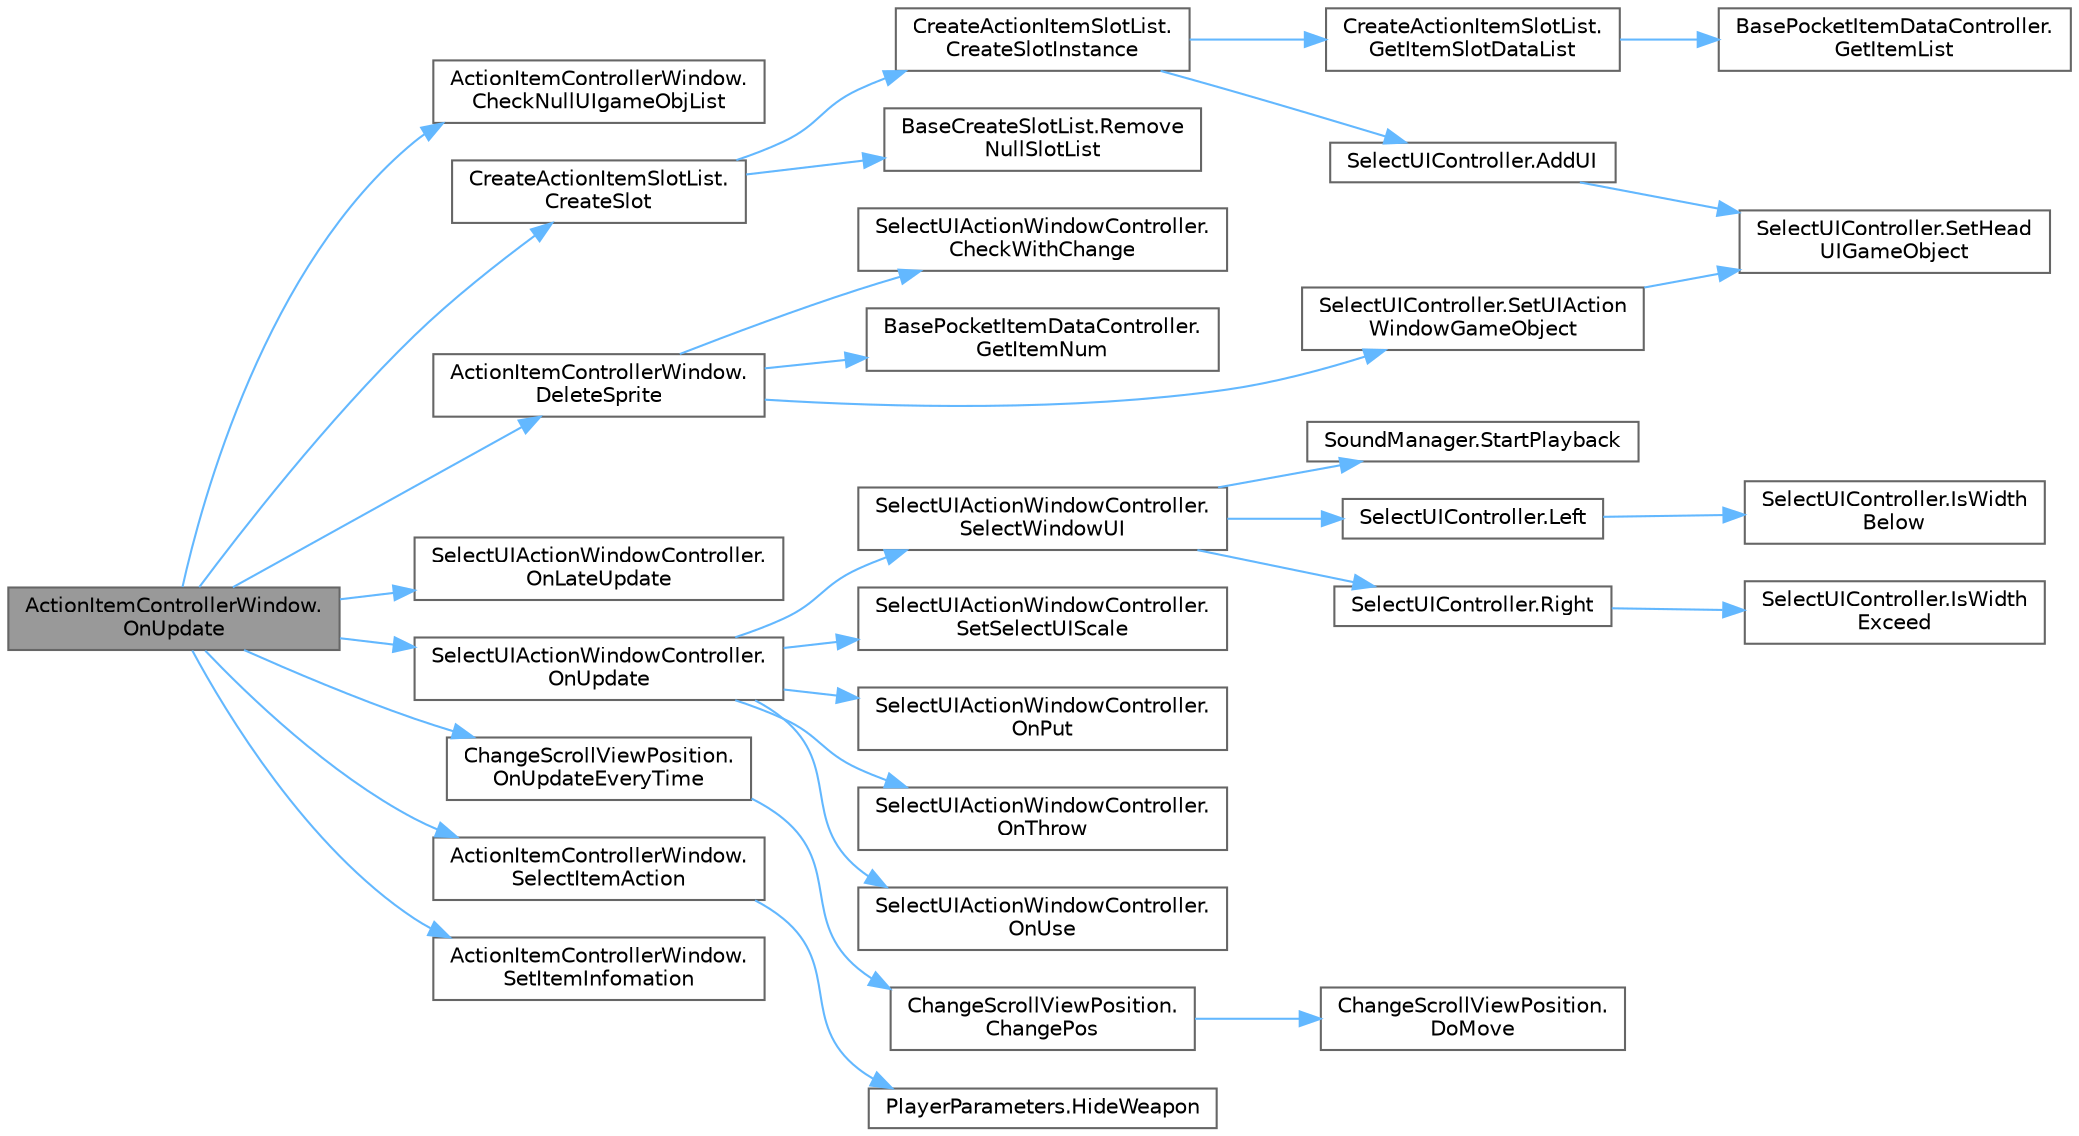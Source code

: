 digraph "ActionItemControllerWindow.OnUpdate"
{
 // LATEX_PDF_SIZE
  bgcolor="transparent";
  edge [fontname=Helvetica,fontsize=10,labelfontname=Helvetica,labelfontsize=10];
  node [fontname=Helvetica,fontsize=10,shape=box,height=0.2,width=0.4];
  rankdir="LR";
  Node1 [id="Node000001",label="ActionItemControllerWindow.\lOnUpdate",height=0.2,width=0.4,color="gray40", fillcolor="grey60", style="filled", fontcolor="black",tooltip=" "];
  Node1 -> Node2 [id="edge32_Node000001_Node000002",color="steelblue1",style="solid",tooltip=" "];
  Node2 [id="Node000002",label="ActionItemControllerWindow.\lCheckNullUIgameObjList",height=0.2,width=0.4,color="grey40", fillcolor="white", style="filled",URL="$class_action_item_controller_window.html#aa214854522e21f9db5713fc2cfbba4ba",tooltip=" "];
  Node1 -> Node3 [id="edge33_Node000001_Node000003",color="steelblue1",style="solid",tooltip=" "];
  Node3 [id="Node000003",label="CreateActionItemSlotList.\lCreateSlot",height=0.2,width=0.4,color="grey40", fillcolor="white", style="filled",URL="$class_create_action_item_slot_list.html#a072172efe53c614db9d36a7f6f050978",tooltip=" "];
  Node3 -> Node4 [id="edge34_Node000003_Node000004",color="steelblue1",style="solid",tooltip=" "];
  Node4 [id="Node000004",label="CreateActionItemSlotList.\lCreateSlotInstance",height=0.2,width=0.4,color="grey40", fillcolor="white", style="filled",URL="$class_create_action_item_slot_list.html#a728d306ee2e102c945f86a2c8e67c5cd",tooltip=" "];
  Node4 -> Node5 [id="edge35_Node000004_Node000005",color="steelblue1",style="solid",tooltip=" "];
  Node5 [id="Node000005",label="SelectUIController.AddUI",height=0.2,width=0.4,color="grey40", fillcolor="white", style="filled",URL="$class_select_u_i_controller.html#a674903ff70dfe677e3a27d9ebabe2fdd",tooltip="スロットリストに引数リストを追加する"];
  Node5 -> Node6 [id="edge36_Node000005_Node000006",color="steelblue1",style="solid",tooltip=" "];
  Node6 [id="Node000006",label="SelectUIController.SetHead\lUIGameObject",height=0.2,width=0.4,color="grey40", fillcolor="white", style="filled",URL="$class_select_u_i_controller.html#a184fef57f010ec540df0384faaba8f1a",tooltip=" "];
  Node4 -> Node7 [id="edge37_Node000004_Node000007",color="steelblue1",style="solid",tooltip=" "];
  Node7 [id="Node000007",label="CreateActionItemSlotList.\lGetItemSlotDataList",height=0.2,width=0.4,color="grey40", fillcolor="white", style="filled",URL="$class_create_action_item_slot_list.html#a6fc3914ae52aaa785755ad40aa29139b",tooltip=" "];
  Node7 -> Node8 [id="edge38_Node000007_Node000008",color="steelblue1",style="solid",tooltip=" "];
  Node8 [id="Node000008",label="BasePocketItemDataController.\lGetItemList",height=0.2,width=0.4,color="grey40", fillcolor="white", style="filled",URL="$class_base_pocket_item_data_controller.html#a20aab7d3701a55455e2834a7eff7245c",tooltip=" "];
  Node3 -> Node9 [id="edge39_Node000003_Node000009",color="steelblue1",style="solid",tooltip=" "];
  Node9 [id="Node000009",label="BaseCreateSlotList.Remove\lNullSlotList",height=0.2,width=0.4,color="grey40", fillcolor="white", style="filled",URL="$class_base_create_slot_list.html#a693cdbf1d249c8dd8319c2c080098cd0",tooltip=" "];
  Node1 -> Node10 [id="edge40_Node000001_Node000010",color="steelblue1",style="solid",tooltip=" "];
  Node10 [id="Node000010",label="ActionItemControllerWindow.\lDeleteSprite",height=0.2,width=0.4,color="grey40", fillcolor="white", style="filled",URL="$class_action_item_controller_window.html#a9949d1f73ff2eff925bd19e4ce56b7a6",tooltip=" "];
  Node10 -> Node11 [id="edge41_Node000010_Node000011",color="steelblue1",style="solid",tooltip=" "];
  Node11 [id="Node000011",label="SelectUIActionWindowController.\lCheckWithChange",height=0.2,width=0.4,color="grey40", fillcolor="white", style="filled",URL="$class_select_u_i_action_window_controller.html#acc79e17c9a67be573bec06b6425d7f3b",tooltip=" "];
  Node10 -> Node12 [id="edge42_Node000010_Node000012",color="steelblue1",style="solid",tooltip=" "];
  Node12 [id="Node000012",label="BasePocketItemDataController.\lGetItemNum",height=0.2,width=0.4,color="grey40", fillcolor="white", style="filled",URL="$class_base_pocket_item_data_controller.html#abbc406febf6d70e5653180c5343f7087",tooltip="引数IDのアイテム所持数を取得するメソッド"];
  Node10 -> Node13 [id="edge43_Node000010_Node000013",color="steelblue1",style="solid",tooltip=" "];
  Node13 [id="Node000013",label="SelectUIController.SetUIAction\lWindowGameObject",height=0.2,width=0.4,color="grey40", fillcolor="white", style="filled",URL="$class_select_u_i_controller.html#a9617b52116948b9c348e1a53299f5c3b",tooltip=" "];
  Node13 -> Node6 [id="edge44_Node000013_Node000006",color="steelblue1",style="solid",tooltip=" "];
  Node1 -> Node14 [id="edge45_Node000001_Node000014",color="steelblue1",style="solid",tooltip=" "];
  Node14 [id="Node000014",label="SelectUIActionWindowController.\lOnLateUpdate",height=0.2,width=0.4,color="grey40", fillcolor="white", style="filled",URL="$class_select_u_i_action_window_controller.html#a07046281d0addf06deff844689634198",tooltip=" "];
  Node1 -> Node15 [id="edge46_Node000001_Node000015",color="steelblue1",style="solid",tooltip=" "];
  Node15 [id="Node000015",label="SelectUIActionWindowController.\lOnUpdate",height=0.2,width=0.4,color="grey40", fillcolor="white", style="filled",URL="$class_select_u_i_action_window_controller.html#a9c761bbf204d0273a0be302937a67e7b",tooltip=" "];
  Node15 -> Node16 [id="edge47_Node000015_Node000016",color="steelblue1",style="solid",tooltip=" "];
  Node16 [id="Node000016",label="SelectUIActionWindowController.\lOnPut",height=0.2,width=0.4,color="grey40", fillcolor="white", style="filled",URL="$class_select_u_i_action_window_controller.html#a4e42fde39acc088524d3abdc12690c99",tooltip=" "];
  Node15 -> Node17 [id="edge48_Node000015_Node000017",color="steelblue1",style="solid",tooltip=" "];
  Node17 [id="Node000017",label="SelectUIActionWindowController.\lOnThrow",height=0.2,width=0.4,color="grey40", fillcolor="white", style="filled",URL="$class_select_u_i_action_window_controller.html#a8ed7653111ca01b5e8b8116a086cda0f",tooltip=" "];
  Node15 -> Node18 [id="edge49_Node000015_Node000018",color="steelblue1",style="solid",tooltip=" "];
  Node18 [id="Node000018",label="SelectUIActionWindowController.\lOnUse",height=0.2,width=0.4,color="grey40", fillcolor="white", style="filled",URL="$class_select_u_i_action_window_controller.html#a715f7935518892814889768e7d8509f5",tooltip=" "];
  Node15 -> Node19 [id="edge50_Node000015_Node000019",color="steelblue1",style="solid",tooltip=" "];
  Node19 [id="Node000019",label="SelectUIActionWindowController.\lSelectWindowUI",height=0.2,width=0.4,color="grey40", fillcolor="white", style="filled",URL="$class_select_u_i_action_window_controller.html#a147da3a4f9877fe1659987c8660342b7",tooltip=" "];
  Node19 -> Node20 [id="edge51_Node000019_Node000020",color="steelblue1",style="solid",tooltip=" "];
  Node20 [id="Node000020",label="SelectUIController.Left",height=0.2,width=0.4,color="grey40", fillcolor="white", style="filled",URL="$class_select_u_i_controller.html#a8daa0f381d30e9890e6f9158e6769a86",tooltip=" "];
  Node20 -> Node21 [id="edge52_Node000020_Node000021",color="steelblue1",style="solid",tooltip=" "];
  Node21 [id="Node000021",label="SelectUIController.IsWidth\lBelow",height=0.2,width=0.4,color="grey40", fillcolor="white", style="filled",URL="$class_select_u_i_controller.html#a343009c151598d9af61173cf8ddb1d6e",tooltip=" "];
  Node19 -> Node22 [id="edge53_Node000019_Node000022",color="steelblue1",style="solid",tooltip=" "];
  Node22 [id="Node000022",label="SelectUIController.Right",height=0.2,width=0.4,color="grey40", fillcolor="white", style="filled",URL="$class_select_u_i_controller.html#a6d520da967f90239281f442f12beb604",tooltip=" "];
  Node22 -> Node23 [id="edge54_Node000022_Node000023",color="steelblue1",style="solid",tooltip=" "];
  Node23 [id="Node000023",label="SelectUIController.IsWidth\lExceed",height=0.2,width=0.4,color="grey40", fillcolor="white", style="filled",URL="$class_select_u_i_controller.html#aa300e0d1d9d36517f6a34e54cf1089ec",tooltip=" "];
  Node19 -> Node24 [id="edge55_Node000019_Node000024",color="steelblue1",style="solid",tooltip=" "];
  Node24 [id="Node000024",label="SoundManager.StartPlayback",height=0.2,width=0.4,color="grey40", fillcolor="white", style="filled",URL="$class_sound_manager.html#a10bc60ca27342f6574923712ef9028c5",tooltip="2Dでのサウンド再生"];
  Node15 -> Node25 [id="edge56_Node000015_Node000025",color="steelblue1",style="solid",tooltip=" "];
  Node25 [id="Node000025",label="SelectUIActionWindowController.\lSetSelectUIScale",height=0.2,width=0.4,color="grey40", fillcolor="white", style="filled",URL="$class_select_u_i_action_window_controller.html#a2f3cd1d3164909c62777e6c33c6455a8",tooltip=" "];
  Node1 -> Node26 [id="edge57_Node000001_Node000026",color="steelblue1",style="solid",tooltip=" "];
  Node26 [id="Node000026",label="ChangeScrollViewPosition.\lOnUpdateEveryTime",height=0.2,width=0.4,color="grey40", fillcolor="white", style="filled",URL="$class_change_scroll_view_position.html#a3df0ec912df4d96a7066caa4b18a920d",tooltip=" "];
  Node26 -> Node27 [id="edge58_Node000026_Node000027",color="steelblue1",style="solid",tooltip=" "];
  Node27 [id="Node000027",label="ChangeScrollViewPosition.\lChangePos",height=0.2,width=0.4,color="grey40", fillcolor="white", style="filled",URL="$class_change_scroll_view_position.html#a2f4f3fb6f7a579f48e2ba4c1681076ed",tooltip=" "];
  Node27 -> Node28 [id="edge59_Node000027_Node000028",color="steelblue1",style="solid",tooltip=" "];
  Node28 [id="Node000028",label="ChangeScrollViewPosition.\lDoMove",height=0.2,width=0.4,color="grey40", fillcolor="white", style="filled",URL="$class_change_scroll_view_position.html#ade48cf2c0a7b9cb71bebf8f9dac0ef9d",tooltip=" "];
  Node1 -> Node29 [id="edge60_Node000001_Node000029",color="steelblue1",style="solid",tooltip=" "];
  Node29 [id="Node000029",label="ActionItemControllerWindow.\lSelectItemAction",height=0.2,width=0.4,color="grey40", fillcolor="white", style="filled",URL="$class_action_item_controller_window.html#a6f426e8132346a099af63181b2c3e664",tooltip=" "];
  Node29 -> Node30 [id="edge61_Node000029_Node000030",color="steelblue1",style="solid",tooltip=" "];
  Node30 [id="Node000030",label="PlayerParameters.HideWeapon",height=0.2,width=0.4,color="grey40", fillcolor="white", style="filled",URL="$class_player_parameters.html#af2874d35e7fec25eed1d90047cdf4c2a",tooltip=" "];
  Node1 -> Node31 [id="edge62_Node000001_Node000031",color="steelblue1",style="solid",tooltip=" "];
  Node31 [id="Node000031",label="ActionItemControllerWindow.\lSetItemInfomation",height=0.2,width=0.4,color="grey40", fillcolor="white", style="filled",URL="$class_action_item_controller_window.html#ab21659d8f4da2e3e74d77b185adcfc43",tooltip=" "];
}
